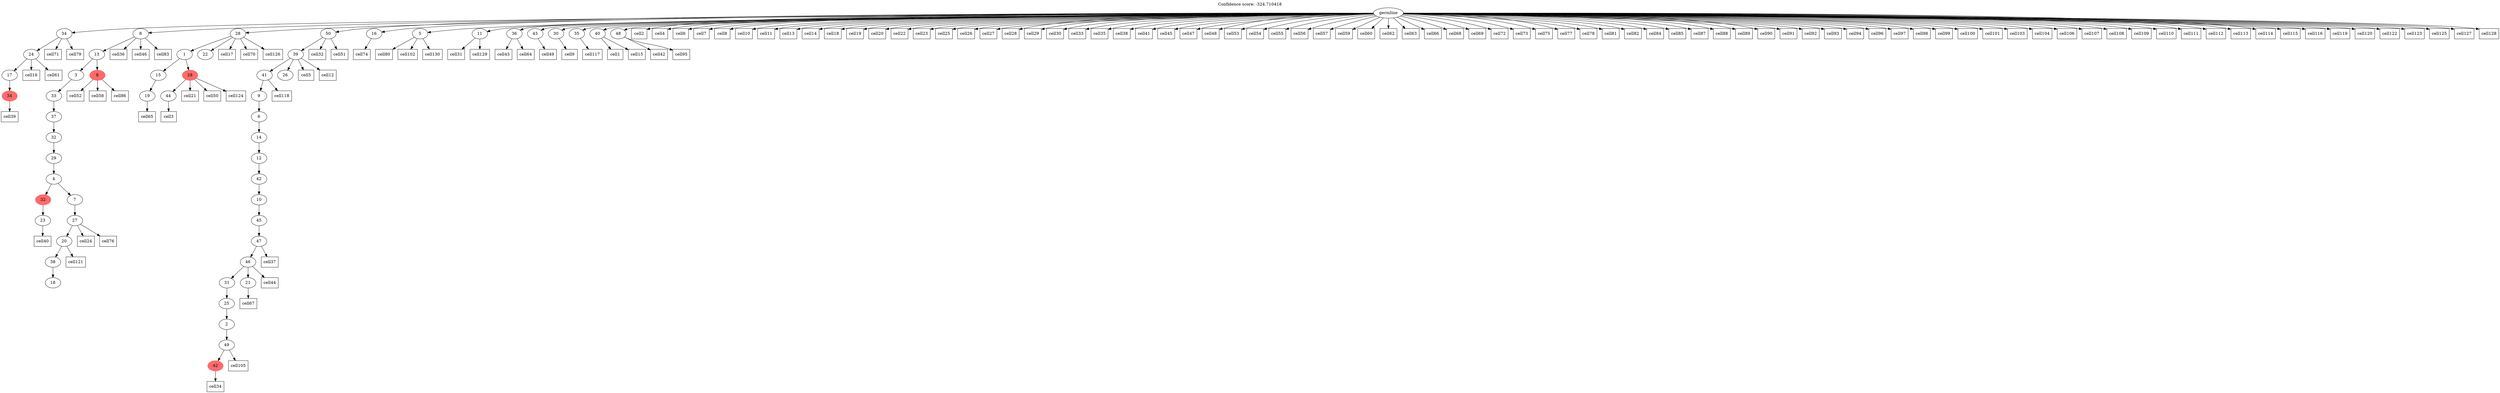 digraph g {
	"50" -> "51";
	"51" [color=indianred1, style=filled, label="34"];
	"49" -> "50";
	"50" [label="17"];
	"48" -> "49";
	"49" [label="24"];
	"45" -> "46";
	"46" [label="23"];
	"43" -> "44";
	"44" [label="18"];
	"42" -> "43";
	"43" [label="38"];
	"41" -> "42";
	"42" [label="20"];
	"40" -> "41";
	"41" [label="27"];
	"39" -> "40";
	"40" [label="7"];
	"39" -> "45";
	"45" [color=indianred1, style=filled, label="32"];
	"38" -> "39";
	"39" [label="4"];
	"37" -> "38";
	"38" [label="29"];
	"36" -> "37";
	"37" [label="32"];
	"35" -> "36";
	"36" [label="37"];
	"34" -> "35";
	"35" [label="33"];
	"33" -> "34";
	"34" [label="3"];
	"33" -> "47";
	"47" [color=indianred1, style=filled, label="8"];
	"32" -> "33";
	"33" [label="13"];
	"24" -> "25";
	"25" [label="19"];
	"22" -> "23";
	"23" [label="44"];
	"21" -> "22";
	"22" [color=indianred1, style=filled, label="28"];
	"21" -> "24";
	"24" [label="15"];
	"20" -> "21";
	"21" [label="1"];
	"20" -> "26";
	"26" [label="22"];
	"16" -> "17";
	"17" [color=indianred1, style=filled, label="42"];
	"15" -> "16";
	"16" [label="49"];
	"14" -> "15";
	"15" [label="2"];
	"13" -> "14";
	"14" [label="25"];
	"12" -> "13";
	"13" [label="31"];
	"12" -> "18";
	"18" [label="21"];
	"11" -> "12";
	"12" [label="46"];
	"10" -> "11";
	"11" [label="47"];
	"9" -> "10";
	"10" [label="45"];
	"8" -> "9";
	"9" [label="10"];
	"7" -> "8";
	"8" [label="42"];
	"6" -> "7";
	"7" [label="12"];
	"5" -> "6";
	"6" [label="14"];
	"4" -> "5";
	"5" [label="6"];
	"3" -> "4";
	"4" [label="9"];
	"2" -> "3";
	"3" [label="41"];
	"2" -> "19";
	"19" [label="26"];
	"1" -> "2";
	"2" [label="39"];
	"0" -> "1";
	"1" [label="50"];
	"0" -> "20";
	"20" [label="28"];
	"0" -> "27";
	"27" [label="16"];
	"0" -> "28";
	"28" [label="5"];
	"0" -> "29";
	"29" [label="11"];
	"0" -> "30";
	"30" [label="36"];
	"0" -> "31";
	"31" [label="43"];
	"0" -> "32";
	"32" [label="8"];
	"0" -> "48";
	"48" [label="34"];
	"0" -> "52";
	"52" [label="30"];
	"0" -> "53";
	"53" [label="35"];
	"0" -> "54";
	"54" [label="40"];
	"0" -> "55";
	"55" [label="48"];
	"0" [label="germline"];
	"54" -> "cell1";
	"cell1" [shape=box];
	"0" -> "cell2";
	"cell2" [shape=box];
	"23" -> "cell3";
	"cell3" [shape=box];
	"0" -> "cell4";
	"cell4" [shape=box];
	"2" -> "cell5";
	"cell5" [shape=box];
	"0" -> "cell6";
	"cell6" [shape=box];
	"0" -> "cell7";
	"cell7" [shape=box];
	"0" -> "cell8";
	"cell8" [shape=box];
	"52" -> "cell9";
	"cell9" [shape=box];
	"0" -> "cell10";
	"cell10" [shape=box];
	"0" -> "cell11";
	"cell11" [shape=box];
	"2" -> "cell12";
	"cell12" [shape=box];
	"0" -> "cell13";
	"cell13" [shape=box];
	"0" -> "cell14";
	"cell14" [shape=box];
	"54" -> "cell15";
	"cell15" [shape=box];
	"49" -> "cell16";
	"cell16" [shape=box];
	"20" -> "cell17";
	"cell17" [shape=box];
	"0" -> "cell18";
	"cell18" [shape=box];
	"0" -> "cell19";
	"cell19" [shape=box];
	"0" -> "cell20";
	"cell20" [shape=box];
	"22" -> "cell21";
	"cell21" [shape=box];
	"0" -> "cell22";
	"cell22" [shape=box];
	"0" -> "cell23";
	"cell23" [shape=box];
	"41" -> "cell24";
	"cell24" [shape=box];
	"0" -> "cell25";
	"cell25" [shape=box];
	"0" -> "cell26";
	"cell26" [shape=box];
	"0" -> "cell27";
	"cell27" [shape=box];
	"0" -> "cell28";
	"cell28" [shape=box];
	"0" -> "cell29";
	"cell29" [shape=box];
	"0" -> "cell30";
	"cell30" [shape=box];
	"29" -> "cell31";
	"cell31" [shape=box];
	"1" -> "cell32";
	"cell32" [shape=box];
	"0" -> "cell33";
	"cell33" [shape=box];
	"17" -> "cell34";
	"cell34" [shape=box];
	"0" -> "cell35";
	"cell35" [shape=box];
	"32" -> "cell36";
	"cell36" [shape=box];
	"11" -> "cell37";
	"cell37" [shape=box];
	"0" -> "cell38";
	"cell38" [shape=box];
	"51" -> "cell39";
	"cell39" [shape=box];
	"46" -> "cell40";
	"cell40" [shape=box];
	"0" -> "cell41";
	"cell41" [shape=box];
	"55" -> "cell42";
	"cell42" [shape=box];
	"30" -> "cell43";
	"cell43" [shape=box];
	"12" -> "cell44";
	"cell44" [shape=box];
	"0" -> "cell45";
	"cell45" [shape=box];
	"32" -> "cell46";
	"cell46" [shape=box];
	"0" -> "cell47";
	"cell47" [shape=box];
	"0" -> "cell48";
	"cell48" [shape=box];
	"31" -> "cell49";
	"cell49" [shape=box];
	"22" -> "cell50";
	"cell50" [shape=box];
	"1" -> "cell51";
	"cell51" [shape=box];
	"47" -> "cell52";
	"cell52" [shape=box];
	"0" -> "cell53";
	"cell53" [shape=box];
	"0" -> "cell54";
	"cell54" [shape=box];
	"0" -> "cell55";
	"cell55" [shape=box];
	"0" -> "cell56";
	"cell56" [shape=box];
	"0" -> "cell57";
	"cell57" [shape=box];
	"47" -> "cell58";
	"cell58" [shape=box];
	"0" -> "cell59";
	"cell59" [shape=box];
	"0" -> "cell60";
	"cell60" [shape=box];
	"49" -> "cell61";
	"cell61" [shape=box];
	"0" -> "cell62";
	"cell62" [shape=box];
	"0" -> "cell63";
	"cell63" [shape=box];
	"30" -> "cell64";
	"cell64" [shape=box];
	"25" -> "cell65";
	"cell65" [shape=box];
	"0" -> "cell66";
	"cell66" [shape=box];
	"18" -> "cell67";
	"cell67" [shape=box];
	"0" -> "cell68";
	"cell68" [shape=box];
	"0" -> "cell69";
	"cell69" [shape=box];
	"20" -> "cell70";
	"cell70" [shape=box];
	"48" -> "cell71";
	"cell71" [shape=box];
	"0" -> "cell72";
	"cell72" [shape=box];
	"0" -> "cell73";
	"cell73" [shape=box];
	"27" -> "cell74";
	"cell74" [shape=box];
	"0" -> "cell75";
	"cell75" [shape=box];
	"41" -> "cell76";
	"cell76" [shape=box];
	"0" -> "cell77";
	"cell77" [shape=box];
	"0" -> "cell78";
	"cell78" [shape=box];
	"48" -> "cell79";
	"cell79" [shape=box];
	"28" -> "cell80";
	"cell80" [shape=box];
	"0" -> "cell81";
	"cell81" [shape=box];
	"0" -> "cell82";
	"cell82" [shape=box];
	"32" -> "cell83";
	"cell83" [shape=box];
	"0" -> "cell84";
	"cell84" [shape=box];
	"0" -> "cell85";
	"cell85" [shape=box];
	"47" -> "cell86";
	"cell86" [shape=box];
	"0" -> "cell87";
	"cell87" [shape=box];
	"0" -> "cell88";
	"cell88" [shape=box];
	"0" -> "cell89";
	"cell89" [shape=box];
	"0" -> "cell90";
	"cell90" [shape=box];
	"0" -> "cell91";
	"cell91" [shape=box];
	"0" -> "cell92";
	"cell92" [shape=box];
	"0" -> "cell93";
	"cell93" [shape=box];
	"0" -> "cell94";
	"cell94" [shape=box];
	"55" -> "cell95";
	"cell95" [shape=box];
	"0" -> "cell96";
	"cell96" [shape=box];
	"0" -> "cell97";
	"cell97" [shape=box];
	"0" -> "cell98";
	"cell98" [shape=box];
	"0" -> "cell99";
	"cell99" [shape=box];
	"0" -> "cell100";
	"cell100" [shape=box];
	"0" -> "cell101";
	"cell101" [shape=box];
	"28" -> "cell102";
	"cell102" [shape=box];
	"0" -> "cell103";
	"cell103" [shape=box];
	"0" -> "cell104";
	"cell104" [shape=box];
	"16" -> "cell105";
	"cell105" [shape=box];
	"0" -> "cell106";
	"cell106" [shape=box];
	"0" -> "cell107";
	"cell107" [shape=box];
	"0" -> "cell108";
	"cell108" [shape=box];
	"0" -> "cell109";
	"cell109" [shape=box];
	"0" -> "cell110";
	"cell110" [shape=box];
	"0" -> "cell111";
	"cell111" [shape=box];
	"0" -> "cell112";
	"cell112" [shape=box];
	"0" -> "cell113";
	"cell113" [shape=box];
	"0" -> "cell114";
	"cell114" [shape=box];
	"0" -> "cell115";
	"cell115" [shape=box];
	"0" -> "cell116";
	"cell116" [shape=box];
	"53" -> "cell117";
	"cell117" [shape=box];
	"3" -> "cell118";
	"cell118" [shape=box];
	"0" -> "cell119";
	"cell119" [shape=box];
	"0" -> "cell120";
	"cell120" [shape=box];
	"42" -> "cell121";
	"cell121" [shape=box];
	"0" -> "cell122";
	"cell122" [shape=box];
	"0" -> "cell123";
	"cell123" [shape=box];
	"22" -> "cell124";
	"cell124" [shape=box];
	"0" -> "cell125";
	"cell125" [shape=box];
	"20" -> "cell126";
	"cell126" [shape=box];
	"0" -> "cell127";
	"cell127" [shape=box];
	"0" -> "cell128";
	"cell128" [shape=box];
	"29" -> "cell129";
	"cell129" [shape=box];
	"28" -> "cell130";
	"cell130" [shape=box];
	labelloc="t";
	label="Confidence score: -324.710418";
}
